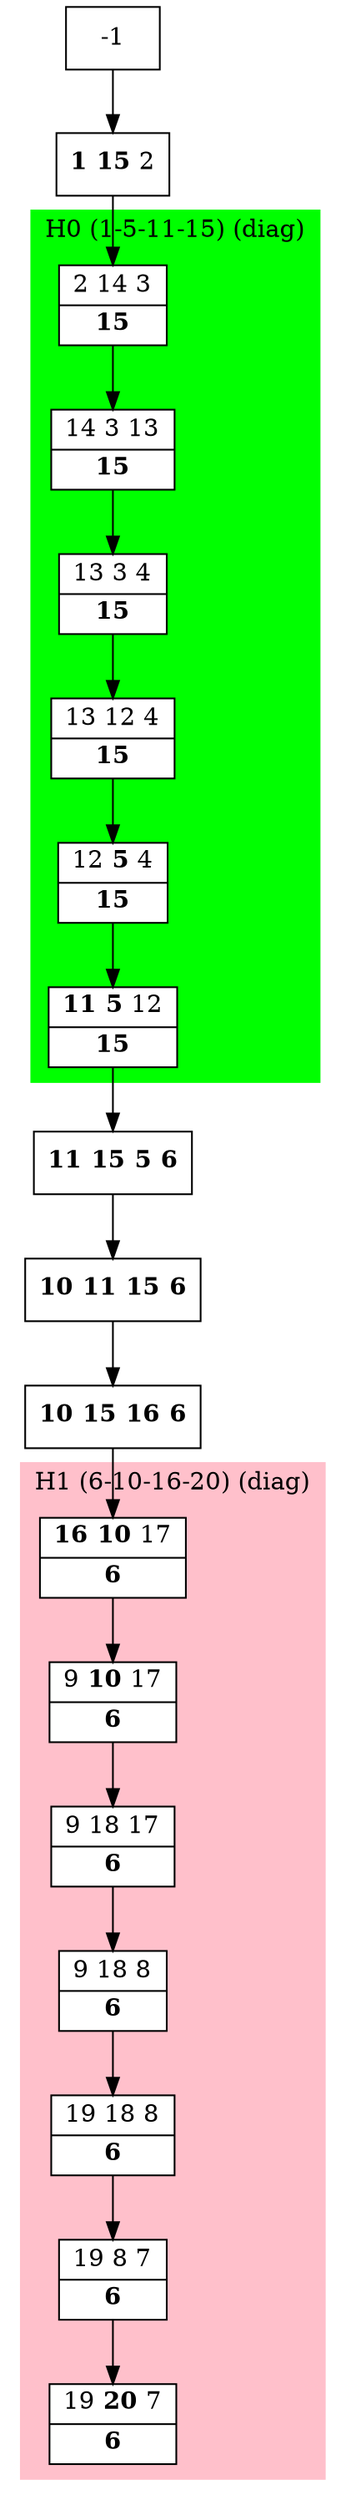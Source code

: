digraph G {
    node [shape=box];
    subgraph cluster0 {
        node [style=filled,fillcolor=white];
        labeljust="l";
        style=filled;
        color=lime;
        H0_1 -> H0_3 -> H0_4 -> H0_5 -> H0_6 -> H0_7;
        label="H0 (1-5-11-15) (diag)";
    }
    subgraph cluster1 {
        node [style=filled,fillcolor=white];
        labeljust="l";
        style=filled;
        color=pink;
        H1_7 -> H1_6 -> H1_5 -> H1_4 -> H1_3 -> H1_2 -> H1_1;
        label="H1 (6-10-16-20) (diag)";
    }
     1 [shape=record,label= <{ <b>1</b> <b>15</b> 2}> ];
     -1  ->  1;
     H0_1 [shape=record,label= <{ 2 14 3|  <b>15</b>}> ];
     1  ->  H0_1;
     H0_3 [shape=record,label= <{ 14 3 13|  <b>15</b>}> ];
     H0_4 [shape=record,label= <{ 13 3 4|  <b>15</b>}> ];
     H0_5 [shape=record,label= <{ 13 12 4|  <b>15</b>}> ];
     H0_6 [shape=record,label= <{ 12 <b>5</b> 4|  <b>15</b>}> ];
     H0_7 [shape=record,label= <{ <b>11</b> <b>5</b> 12|  <b>15</b>}> ];
     9 [shape=record,label= <{ <b>11</b> <b>15</b> <b>5</b> <b>6</b>}> ];
     H0_7  ->  9;
     10 [shape=record,label= <{ <b>10</b> <b>11</b> <b>15</b> <b>6</b>}> ];
     9  ->  10;
     11 [shape=record,label= <{ <b>10</b> <b>15</b> <b>16</b> <b>6</b>}> ];
     10  ->  11;
     H1_7 [shape=record,label= <{ <b>16</b> <b>10</b> 17|  <b>6</b>}> ];
     11  ->  H1_7;
     H1_6 [shape=record,label= <{ 9 <b>10</b> 17|  <b>6</b>}> ];
     H1_5 [shape=record,label= <{ 9 18 17|  <b>6</b>}> ];
     H1_4 [shape=record,label= <{ 9 18 8|  <b>6</b>}> ];
     H1_3 [shape=record,label= <{ 19 18 8|  <b>6</b>}> ];
     H1_2 [shape=record,label= <{ 19 8 7|  <b>6</b>}> ];
     H1_1 [shape=record,label= <{ 19 <b>20</b> 7|  <b>6</b>}> ];
}
